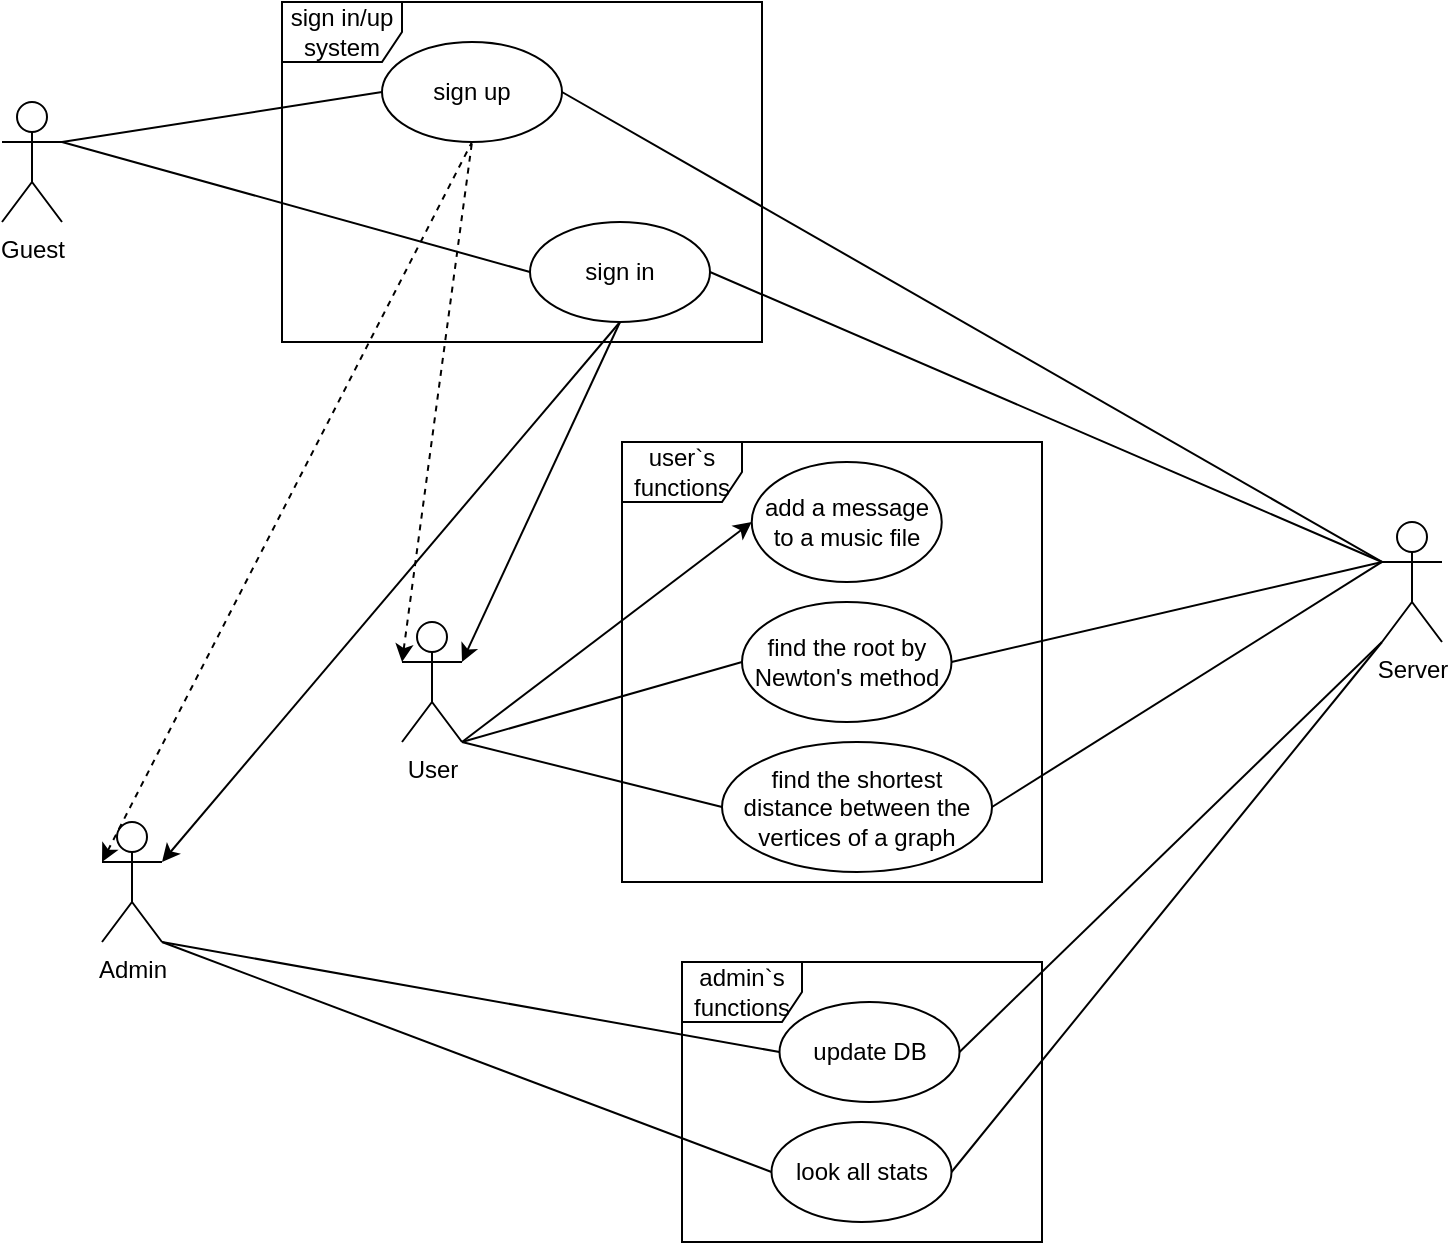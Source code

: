 <mxfile version="24.0.0" type="github">
  <diagram name="Страница — 1" id="Y_MSueDvMAxtepzq8LtV">
    <mxGraphModel dx="1179" dy="676" grid="1" gridSize="10" guides="1" tooltips="1" connect="1" arrows="1" fold="1" page="1" pageScale="1" pageWidth="827" pageHeight="1169" math="0" shadow="0">
      <root>
        <mxCell id="0" />
        <mxCell id="1" parent="0" />
        <mxCell id="NAd22-JIo6woVSlLRPpV-1" value="Guest" style="shape=umlActor;verticalLabelPosition=bottom;verticalAlign=top;html=1;outlineConnect=0;" parent="1" vertex="1">
          <mxGeometry x="60" y="130" width="30" height="60" as="geometry" />
        </mxCell>
        <mxCell id="NAd22-JIo6woVSlLRPpV-2" value="User" style="shape=umlActor;verticalLabelPosition=bottom;verticalAlign=top;html=1;outlineConnect=0;" parent="1" vertex="1">
          <mxGeometry x="260" y="390" width="30" height="60" as="geometry" />
        </mxCell>
        <mxCell id="NAd22-JIo6woVSlLRPpV-3" value="Admin" style="shape=umlActor;verticalLabelPosition=bottom;verticalAlign=top;html=1;outlineConnect=0;" parent="1" vertex="1">
          <mxGeometry x="110" y="490" width="30" height="60" as="geometry" />
        </mxCell>
        <mxCell id="NAd22-JIo6woVSlLRPpV-7" value="sign in" style="ellipse;whiteSpace=wrap;html=1;" parent="1" vertex="1">
          <mxGeometry x="324" y="190" width="90" height="50" as="geometry" />
        </mxCell>
        <mxCell id="NAd22-JIo6woVSlLRPpV-8" value="sign up" style="ellipse;whiteSpace=wrap;html=1;" parent="1" vertex="1">
          <mxGeometry x="250" y="100" width="90" height="50" as="geometry" />
        </mxCell>
        <mxCell id="NAd22-JIo6woVSlLRPpV-9" value="Server" style="shape=umlActor;verticalLabelPosition=bottom;verticalAlign=top;html=1;outlineConnect=0;" parent="1" vertex="1">
          <mxGeometry x="750" y="340" width="30" height="60" as="geometry" />
        </mxCell>
        <mxCell id="NAd22-JIo6woVSlLRPpV-10" value="" style="endArrow=none;html=1;rounded=0;exitX=1;exitY=0.333;exitDx=0;exitDy=0;exitPerimeter=0;entryX=0;entryY=0.5;entryDx=0;entryDy=0;" parent="1" source="NAd22-JIo6woVSlLRPpV-1" target="NAd22-JIo6woVSlLRPpV-8" edge="1">
          <mxGeometry width="50" height="50" relative="1" as="geometry">
            <mxPoint x="300" y="140" as="sourcePoint" />
            <mxPoint x="350" y="90" as="targetPoint" />
          </mxGeometry>
        </mxCell>
        <mxCell id="NAd22-JIo6woVSlLRPpV-11" value="" style="endArrow=none;html=1;rounded=0;exitX=1;exitY=0.333;exitDx=0;exitDy=0;exitPerimeter=0;entryX=0;entryY=0.5;entryDx=0;entryDy=0;" parent="1" source="NAd22-JIo6woVSlLRPpV-1" target="NAd22-JIo6woVSlLRPpV-7" edge="1">
          <mxGeometry width="50" height="50" relative="1" as="geometry">
            <mxPoint x="260" y="190" as="sourcePoint" />
            <mxPoint x="400" y="145" as="targetPoint" />
          </mxGeometry>
        </mxCell>
        <mxCell id="NAd22-JIo6woVSlLRPpV-12" value="" style="endArrow=none;html=1;rounded=0;exitX=1;exitY=0.5;exitDx=0;exitDy=0;entryX=0;entryY=0.333;entryDx=0;entryDy=0;entryPerimeter=0;" parent="1" source="NAd22-JIo6woVSlLRPpV-8" target="NAd22-JIo6woVSlLRPpV-9" edge="1">
          <mxGeometry width="50" height="50" relative="1" as="geometry">
            <mxPoint x="500" y="115" as="sourcePoint" />
            <mxPoint x="640" y="70" as="targetPoint" />
          </mxGeometry>
        </mxCell>
        <mxCell id="NAd22-JIo6woVSlLRPpV-13" value="" style="endArrow=none;html=1;rounded=0;exitX=1;exitY=0.5;exitDx=0;exitDy=0;entryX=0;entryY=0.333;entryDx=0;entryDy=0;entryPerimeter=0;" parent="1" source="NAd22-JIo6woVSlLRPpV-7" target="NAd22-JIo6woVSlLRPpV-9" edge="1">
          <mxGeometry width="50" height="50" relative="1" as="geometry">
            <mxPoint x="290" y="180" as="sourcePoint" />
            <mxPoint x="430" y="135" as="targetPoint" />
          </mxGeometry>
        </mxCell>
        <mxCell id="NAd22-JIo6woVSlLRPpV-18" value="add a message to a music file" style="ellipse;whiteSpace=wrap;html=1;" parent="1" vertex="1">
          <mxGeometry x="434.87" y="310" width="95" height="60" as="geometry" />
        </mxCell>
        <mxCell id="NAd22-JIo6woVSlLRPpV-19" value="find the shortest distance between the vertices of a graph" style="ellipse;whiteSpace=wrap;html=1;" parent="1" vertex="1">
          <mxGeometry x="420" y="450" width="135" height="65" as="geometry" />
        </mxCell>
        <mxCell id="NAd22-JIo6woVSlLRPpV-20" value="" style="endArrow=classic;html=1;rounded=0;exitX=1;exitY=1;exitDx=0;exitDy=0;exitPerimeter=0;entryX=0;entryY=0.5;entryDx=0;entryDy=0;endFill=1;" parent="1" source="NAd22-JIo6woVSlLRPpV-2" target="NAd22-JIo6woVSlLRPpV-18" edge="1">
          <mxGeometry width="50" height="50" relative="1" as="geometry">
            <mxPoint x="160" y="315" as="sourcePoint" />
            <mxPoint x="210" y="265" as="targetPoint" />
          </mxGeometry>
        </mxCell>
        <mxCell id="NAd22-JIo6woVSlLRPpV-21" value="" style="endArrow=none;html=1;rounded=0;exitX=1;exitY=1;exitDx=0;exitDy=0;exitPerimeter=0;entryX=0;entryY=0.5;entryDx=0;entryDy=0;" parent="1" source="NAd22-JIo6woVSlLRPpV-2" target="NAd22-JIo6woVSlLRPpV-19" edge="1">
          <mxGeometry width="50" height="50" relative="1" as="geometry">
            <mxPoint x="170" y="345" as="sourcePoint" />
            <mxPoint x="220" y="295" as="targetPoint" />
          </mxGeometry>
        </mxCell>
        <mxCell id="NAd22-JIo6woVSlLRPpV-26" value="" style="endArrow=none;html=1;rounded=0;entryX=1;entryY=0.5;entryDx=0;entryDy=0;exitX=0;exitY=0.333;exitDx=0;exitDy=0;exitPerimeter=0;" parent="1" source="NAd22-JIo6woVSlLRPpV-9" target="NAd22-JIo6woVSlLRPpV-19" edge="1">
          <mxGeometry width="50" height="50" relative="1" as="geometry">
            <mxPoint x="700" y="340" as="sourcePoint" />
            <mxPoint x="540" y="485" as="targetPoint" />
          </mxGeometry>
        </mxCell>
        <mxCell id="NAd22-JIo6woVSlLRPpV-27" value="update DB" style="ellipse;whiteSpace=wrap;html=1;" parent="1" vertex="1">
          <mxGeometry x="448.75" y="580" width="90" height="50" as="geometry" />
        </mxCell>
        <mxCell id="NAd22-JIo6woVSlLRPpV-30" value="" style="endArrow=none;html=1;rounded=0;exitX=1;exitY=1;exitDx=0;exitDy=0;exitPerimeter=0;entryX=0;entryY=0.5;entryDx=0;entryDy=0;" parent="1" source="NAd22-JIo6woVSlLRPpV-3" target="NAd22-JIo6woVSlLRPpV-27" edge="1">
          <mxGeometry width="50" height="50" relative="1" as="geometry">
            <mxPoint x="294.75" y="710" as="sourcePoint" />
            <mxPoint x="344.75" y="660" as="targetPoint" />
          </mxGeometry>
        </mxCell>
        <mxCell id="NAd22-JIo6woVSlLRPpV-32" value="" style="endArrow=none;html=1;rounded=0;entryX=1;entryY=0.5;entryDx=0;entryDy=0;exitX=0;exitY=1;exitDx=0;exitDy=0;exitPerimeter=0;" parent="1" source="NAd22-JIo6woVSlLRPpV-9" target="NAd22-JIo6woVSlLRPpV-27" edge="1">
          <mxGeometry width="50" height="50" relative="1" as="geometry">
            <mxPoint x="720" y="330" as="sourcePoint" />
            <mxPoint x="730" y="550" as="targetPoint" />
          </mxGeometry>
        </mxCell>
        <mxCell id="NAd22-JIo6woVSlLRPpV-33" value="look all stats" style="ellipse;whiteSpace=wrap;html=1;" parent="1" vertex="1">
          <mxGeometry x="444.75" y="640" width="90" height="50" as="geometry" />
        </mxCell>
        <mxCell id="NAd22-JIo6woVSlLRPpV-34" value="" style="endArrow=none;html=1;rounded=0;exitX=1;exitY=1;exitDx=0;exitDy=0;exitPerimeter=0;entryX=0;entryY=0.5;entryDx=0;entryDy=0;startArrow=none;startFill=0;endFill=0;" parent="1" source="NAd22-JIo6woVSlLRPpV-3" target="NAd22-JIo6woVSlLRPpV-33" edge="1">
          <mxGeometry width="50" height="50" relative="1" as="geometry">
            <mxPoint x="294.75" y="640" as="sourcePoint" />
            <mxPoint x="394.75" y="635" as="targetPoint" />
          </mxGeometry>
        </mxCell>
        <mxCell id="NAd22-JIo6woVSlLRPpV-36" value="" style="endArrow=none;html=1;rounded=0;exitX=1;exitY=0.5;exitDx=0;exitDy=0;entryX=0;entryY=1;entryDx=0;entryDy=0;entryPerimeter=0;startArrow=none;startFill=0;" parent="1" source="NAd22-JIo6woVSlLRPpV-33" target="NAd22-JIo6woVSlLRPpV-9" edge="1">
          <mxGeometry width="50" height="50" relative="1" as="geometry">
            <mxPoint x="570" y="690" as="sourcePoint" />
            <mxPoint x="735.25" y="365" as="targetPoint" />
          </mxGeometry>
        </mxCell>
        <mxCell id="xoTfcCaX8LSDZ_gg_ZAu-1" value="sign in/up system" style="shape=umlFrame;whiteSpace=wrap;html=1;pointerEvents=0;" parent="1" vertex="1">
          <mxGeometry x="200" y="80" width="240" height="170" as="geometry" />
        </mxCell>
        <mxCell id="xoTfcCaX8LSDZ_gg_ZAu-3" value="user`s functions" style="shape=umlFrame;whiteSpace=wrap;html=1;pointerEvents=0;" parent="1" vertex="1">
          <mxGeometry x="370" y="300" width="210" height="220" as="geometry" />
        </mxCell>
        <mxCell id="xoTfcCaX8LSDZ_gg_ZAu-5" value="admin`s functions" style="shape=umlFrame;whiteSpace=wrap;html=1;pointerEvents=0;" parent="1" vertex="1">
          <mxGeometry x="400" y="560" width="180" height="140" as="geometry" />
        </mxCell>
        <mxCell id="xoTfcCaX8LSDZ_gg_ZAu-6" value="find the root by Newton&#39;s method" style="ellipse;whiteSpace=wrap;html=1;" parent="1" vertex="1">
          <mxGeometry x="430" y="380" width="104.75" height="60" as="geometry" />
        </mxCell>
        <mxCell id="xoTfcCaX8LSDZ_gg_ZAu-7" value="" style="endArrow=none;html=1;rounded=0;entryX=1;entryY=1;entryDx=0;entryDy=0;entryPerimeter=0;exitX=0;exitY=0.5;exitDx=0;exitDy=0;" parent="1" source="xoTfcCaX8LSDZ_gg_ZAu-6" target="NAd22-JIo6woVSlLRPpV-2" edge="1">
          <mxGeometry width="50" height="50" relative="1" as="geometry">
            <mxPoint x="224.75" y="480" as="sourcePoint" />
            <mxPoint x="274.75" y="430" as="targetPoint" />
          </mxGeometry>
        </mxCell>
        <mxCell id="xoTfcCaX8LSDZ_gg_ZAu-8" value="" style="endArrow=none;html=1;rounded=0;entryX=1;entryY=0.5;entryDx=0;entryDy=0;exitX=0;exitY=0.333;exitDx=0;exitDy=0;exitPerimeter=0;" parent="1" source="NAd22-JIo6woVSlLRPpV-9" target="xoTfcCaX8LSDZ_gg_ZAu-6" edge="1">
          <mxGeometry width="50" height="50" relative="1" as="geometry">
            <mxPoint x="867" y="480" as="sourcePoint" />
            <mxPoint x="642" y="445" as="targetPoint" />
          </mxGeometry>
        </mxCell>
        <mxCell id="xoTfcCaX8LSDZ_gg_ZAu-12" value="" style="endArrow=none;dashed=1;html=1;rounded=0;entryX=0.5;entryY=1;entryDx=0;entryDy=0;exitX=0;exitY=0.333;exitDx=0;exitDy=0;exitPerimeter=0;startArrow=classic;startFill=1;" parent="1" source="NAd22-JIo6woVSlLRPpV-3" target="NAd22-JIo6woVSlLRPpV-8" edge="1">
          <mxGeometry width="50" height="50" relative="1" as="geometry">
            <mxPoint x="170" y="420" as="sourcePoint" />
            <mxPoint x="220" y="370" as="targetPoint" />
          </mxGeometry>
        </mxCell>
        <mxCell id="xoTfcCaX8LSDZ_gg_ZAu-14" value="" style="endArrow=none;dashed=1;html=1;rounded=0;entryX=0.5;entryY=1;entryDx=0;entryDy=0;exitX=0;exitY=0.333;exitDx=0;exitDy=0;exitPerimeter=0;startArrow=classic;startFill=1;" parent="1" source="NAd22-JIo6woVSlLRPpV-2" target="NAd22-JIo6woVSlLRPpV-8" edge="1">
          <mxGeometry width="50" height="50" relative="1" as="geometry">
            <mxPoint x="130" y="585" as="sourcePoint" />
            <mxPoint x="375" y="140" as="targetPoint" />
          </mxGeometry>
        </mxCell>
        <mxCell id="dUkZkbzh-Rxikhl5S8kX-8" value="" style="endArrow=classic;html=1;rounded=0;entryX=1;entryY=0.333;entryDx=0;entryDy=0;entryPerimeter=0;exitX=0.5;exitY=1;exitDx=0;exitDy=0;" parent="1" source="NAd22-JIo6woVSlLRPpV-7" target="NAd22-JIo6woVSlLRPpV-2" edge="1">
          <mxGeometry width="50" height="50" relative="1" as="geometry">
            <mxPoint x="274" y="360" as="sourcePoint" />
            <mxPoint x="324" y="310" as="targetPoint" />
          </mxGeometry>
        </mxCell>
        <mxCell id="dUkZkbzh-Rxikhl5S8kX-9" value="" style="endArrow=classic;html=1;rounded=0;entryX=1;entryY=0.333;entryDx=0;entryDy=0;entryPerimeter=0;exitX=0.5;exitY=1;exitDx=0;exitDy=0;" parent="1" source="NAd22-JIo6woVSlLRPpV-7" target="NAd22-JIo6woVSlLRPpV-3" edge="1">
          <mxGeometry width="50" height="50" relative="1" as="geometry">
            <mxPoint x="379" y="250" as="sourcePoint" />
            <mxPoint x="228" y="450" as="targetPoint" />
          </mxGeometry>
        </mxCell>
      </root>
    </mxGraphModel>
  </diagram>
</mxfile>
